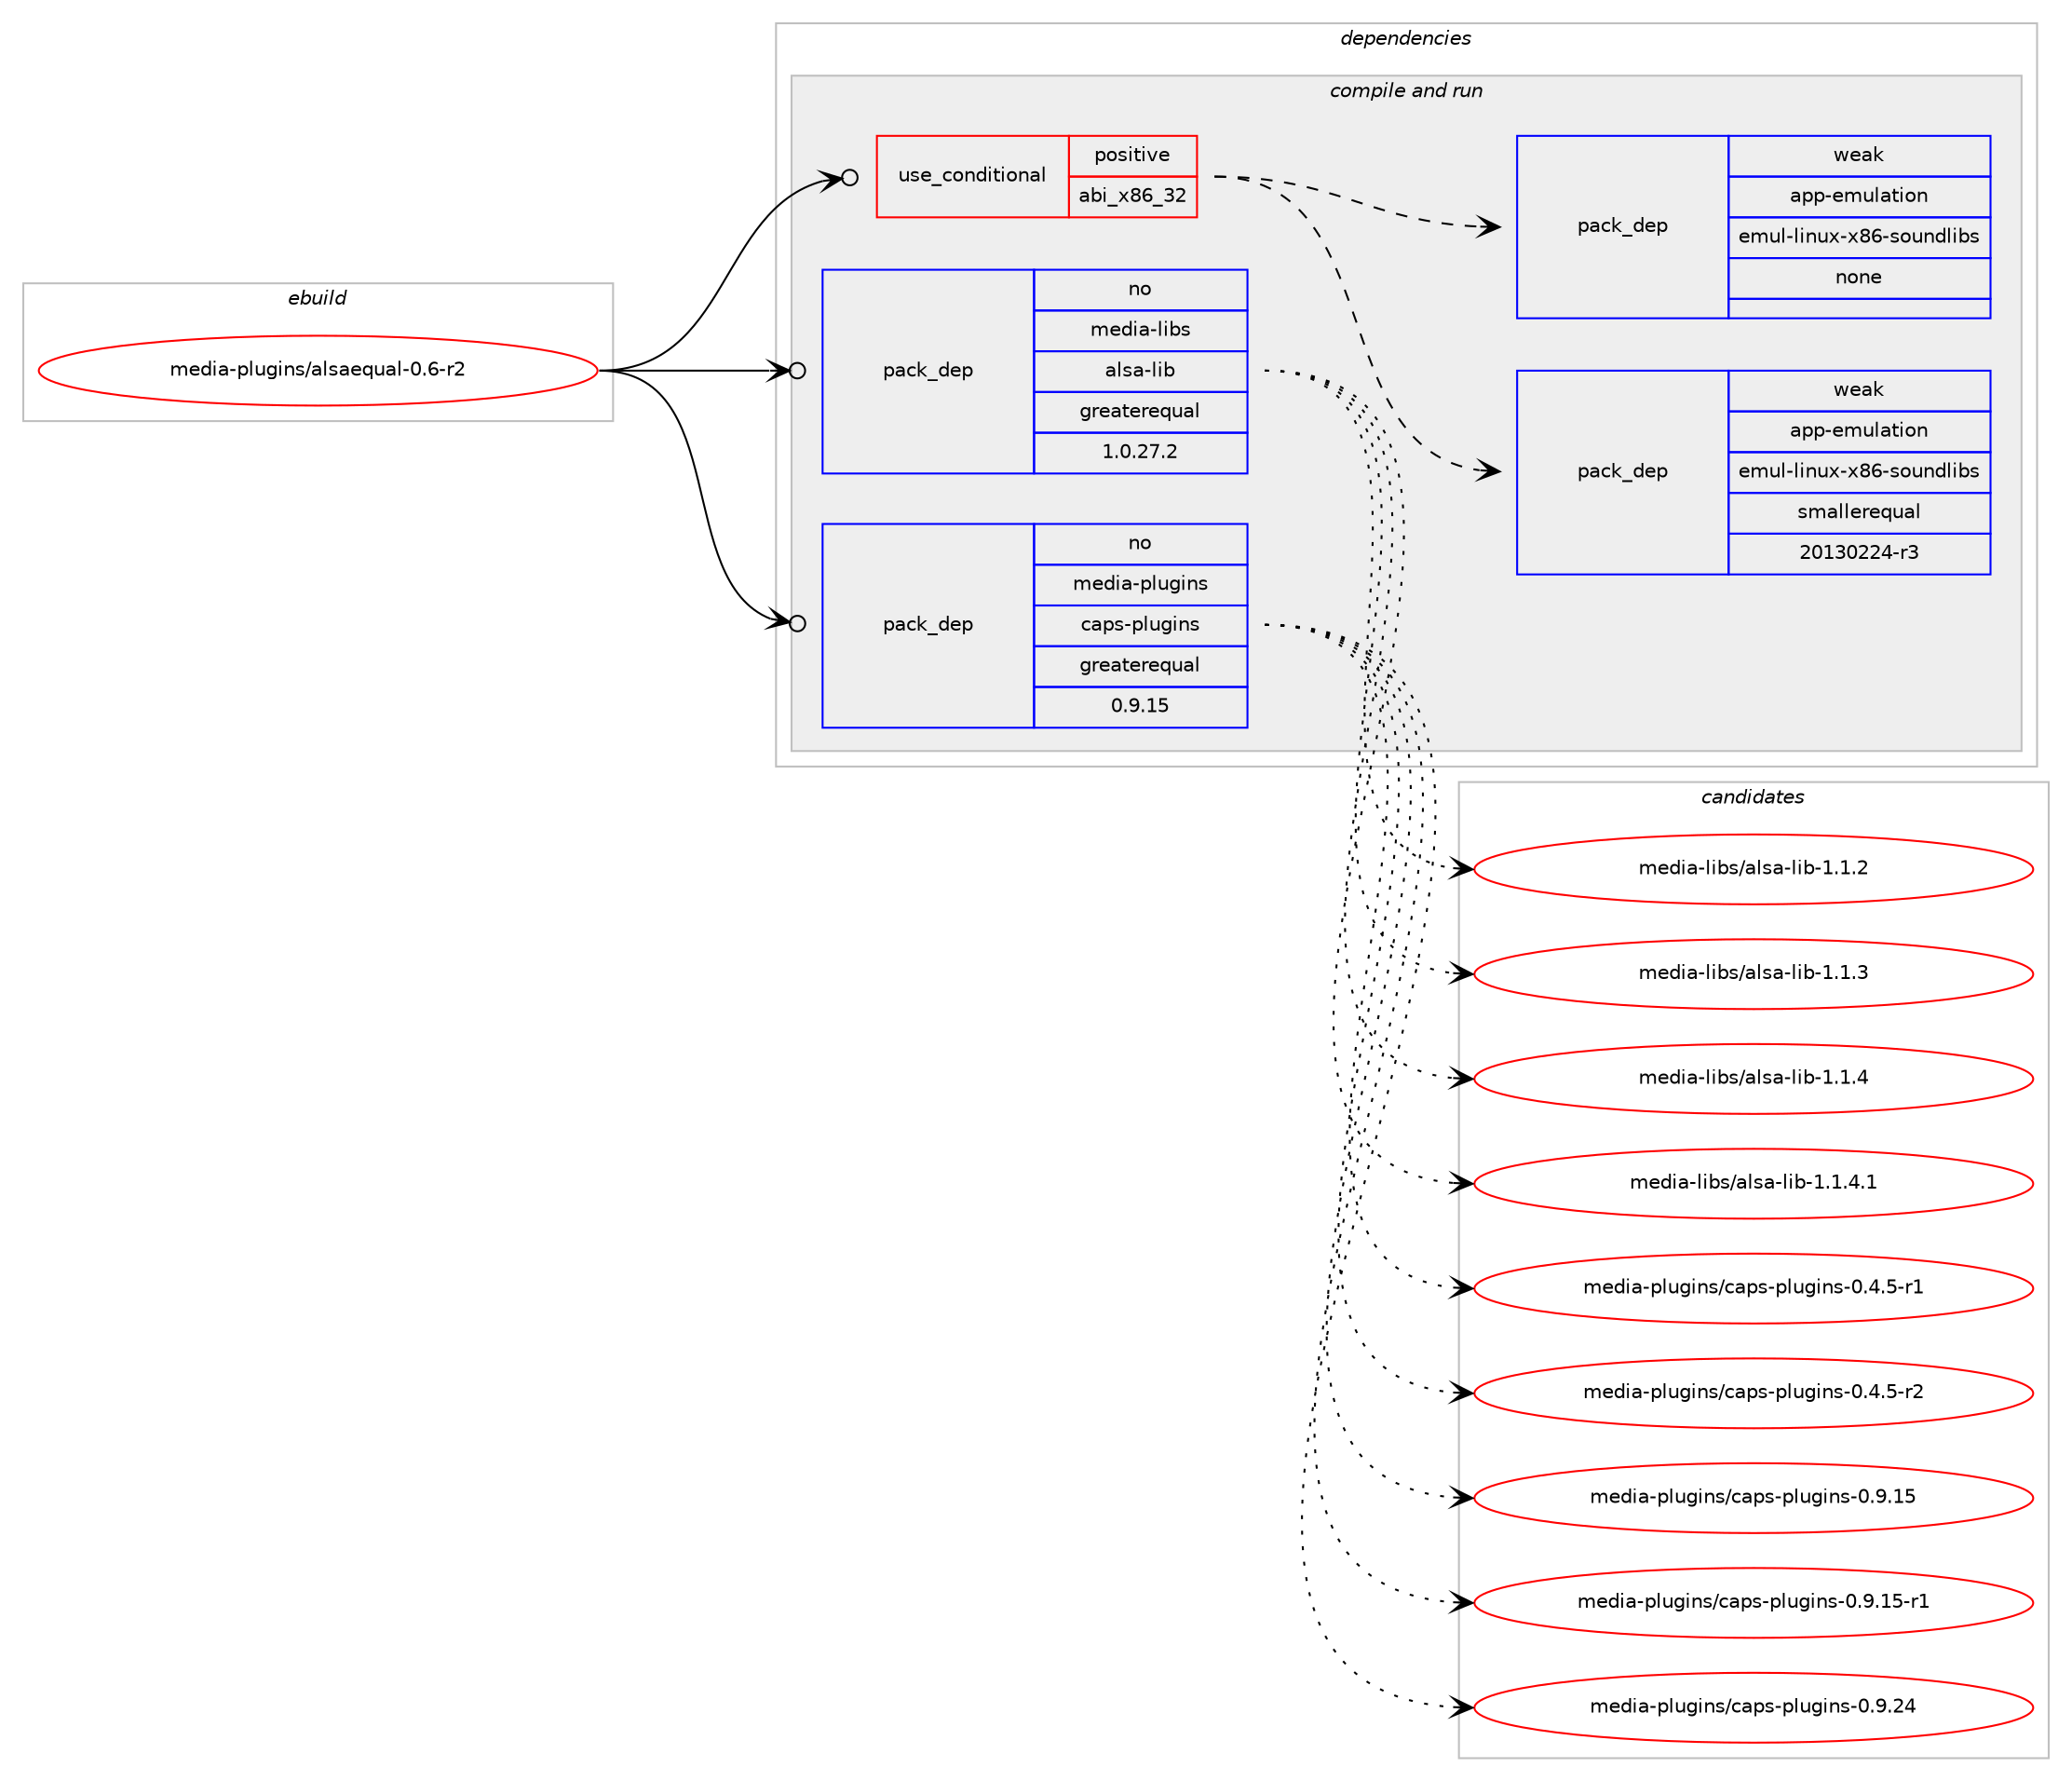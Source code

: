 digraph prolog {

# *************
# Graph options
# *************

newrank=true;
concentrate=true;
compound=true;
graph [rankdir=LR,fontname=Helvetica,fontsize=10,ranksep=1.5];#, ranksep=2.5, nodesep=0.2];
edge  [arrowhead=vee];
node  [fontname=Helvetica,fontsize=10];

# **********
# The ebuild
# **********

subgraph cluster_leftcol {
color=gray;
rank=same;
label=<<i>ebuild</i>>;
id [label="media-plugins/alsaequal-0.6-r2", color=red, width=4, href="../media-plugins/alsaequal-0.6-r2.svg"];
}

# ****************
# The dependencies
# ****************

subgraph cluster_midcol {
color=gray;
label=<<i>dependencies</i>>;
subgraph cluster_compile {
fillcolor="#eeeeee";
style=filled;
label=<<i>compile</i>>;
}
subgraph cluster_compileandrun {
fillcolor="#eeeeee";
style=filled;
label=<<i>compile and run</i>>;
subgraph cond91883 {
dependency371688 [label=<<TABLE BORDER="0" CELLBORDER="1" CELLSPACING="0" CELLPADDING="4"><TR><TD ROWSPAN="3" CELLPADDING="10">use_conditional</TD></TR><TR><TD>positive</TD></TR><TR><TD>abi_x86_32</TD></TR></TABLE>>, shape=none, color=red];
subgraph pack273847 {
dependency371689 [label=<<TABLE BORDER="0" CELLBORDER="1" CELLSPACING="0" CELLPADDING="4" WIDTH="220"><TR><TD ROWSPAN="6" CELLPADDING="30">pack_dep</TD></TR><TR><TD WIDTH="110">weak</TD></TR><TR><TD>app-emulation</TD></TR><TR><TD>emul-linux-x86-soundlibs</TD></TR><TR><TD>smallerequal</TD></TR><TR><TD>20130224-r3</TD></TR></TABLE>>, shape=none, color=blue];
}
dependency371688:e -> dependency371689:w [weight=20,style="dashed",arrowhead="vee"];
subgraph pack273848 {
dependency371690 [label=<<TABLE BORDER="0" CELLBORDER="1" CELLSPACING="0" CELLPADDING="4" WIDTH="220"><TR><TD ROWSPAN="6" CELLPADDING="30">pack_dep</TD></TR><TR><TD WIDTH="110">weak</TD></TR><TR><TD>app-emulation</TD></TR><TR><TD>emul-linux-x86-soundlibs</TD></TR><TR><TD>none</TD></TR><TR><TD></TD></TR></TABLE>>, shape=none, color=blue];
}
dependency371688:e -> dependency371690:w [weight=20,style="dashed",arrowhead="vee"];
}
id:e -> dependency371688:w [weight=20,style="solid",arrowhead="odotvee"];
subgraph pack273849 {
dependency371691 [label=<<TABLE BORDER="0" CELLBORDER="1" CELLSPACING="0" CELLPADDING="4" WIDTH="220"><TR><TD ROWSPAN="6" CELLPADDING="30">pack_dep</TD></TR><TR><TD WIDTH="110">no</TD></TR><TR><TD>media-libs</TD></TR><TR><TD>alsa-lib</TD></TR><TR><TD>greaterequal</TD></TR><TR><TD>1.0.27.2</TD></TR></TABLE>>, shape=none, color=blue];
}
id:e -> dependency371691:w [weight=20,style="solid",arrowhead="odotvee"];
subgraph pack273850 {
dependency371692 [label=<<TABLE BORDER="0" CELLBORDER="1" CELLSPACING="0" CELLPADDING="4" WIDTH="220"><TR><TD ROWSPAN="6" CELLPADDING="30">pack_dep</TD></TR><TR><TD WIDTH="110">no</TD></TR><TR><TD>media-plugins</TD></TR><TR><TD>caps-plugins</TD></TR><TR><TD>greaterequal</TD></TR><TR><TD>0.9.15</TD></TR></TABLE>>, shape=none, color=blue];
}
id:e -> dependency371692:w [weight=20,style="solid",arrowhead="odotvee"];
}
subgraph cluster_run {
fillcolor="#eeeeee";
style=filled;
label=<<i>run</i>>;
}
}

# **************
# The candidates
# **************

subgraph cluster_choices {
rank=same;
color=gray;
label=<<i>candidates</i>>;

subgraph choice273847 {
color=black;
nodesep=1;
}
subgraph choice273848 {
color=black;
nodesep=1;
}
subgraph choice273849 {
color=black;
nodesep=1;
choice1091011001059745108105981154797108115974510810598454946494650 [label="media-libs/alsa-lib-1.1.2", color=red, width=4,href="../media-libs/alsa-lib-1.1.2.svg"];
choice1091011001059745108105981154797108115974510810598454946494651 [label="media-libs/alsa-lib-1.1.3", color=red, width=4,href="../media-libs/alsa-lib-1.1.3.svg"];
choice1091011001059745108105981154797108115974510810598454946494652 [label="media-libs/alsa-lib-1.1.4", color=red, width=4,href="../media-libs/alsa-lib-1.1.4.svg"];
choice10910110010597451081059811547971081159745108105984549464946524649 [label="media-libs/alsa-lib-1.1.4.1", color=red, width=4,href="../media-libs/alsa-lib-1.1.4.1.svg"];
dependency371691:e -> choice1091011001059745108105981154797108115974510810598454946494650:w [style=dotted,weight="100"];
dependency371691:e -> choice1091011001059745108105981154797108115974510810598454946494651:w [style=dotted,weight="100"];
dependency371691:e -> choice1091011001059745108105981154797108115974510810598454946494652:w [style=dotted,weight="100"];
dependency371691:e -> choice10910110010597451081059811547971081159745108105984549464946524649:w [style=dotted,weight="100"];
}
subgraph choice273850 {
color=black;
nodesep=1;
choice1091011001059745112108117103105110115479997112115451121081171031051101154548465246534511449 [label="media-plugins/caps-plugins-0.4.5-r1", color=red, width=4,href="../media-plugins/caps-plugins-0.4.5-r1.svg"];
choice1091011001059745112108117103105110115479997112115451121081171031051101154548465246534511450 [label="media-plugins/caps-plugins-0.4.5-r2", color=red, width=4,href="../media-plugins/caps-plugins-0.4.5-r2.svg"];
choice10910110010597451121081171031051101154799971121154511210811710310511011545484657464953 [label="media-plugins/caps-plugins-0.9.15", color=red, width=4,href="../media-plugins/caps-plugins-0.9.15.svg"];
choice109101100105974511210811710310511011547999711211545112108117103105110115454846574649534511449 [label="media-plugins/caps-plugins-0.9.15-r1", color=red, width=4,href="../media-plugins/caps-plugins-0.9.15-r1.svg"];
choice10910110010597451121081171031051101154799971121154511210811710310511011545484657465052 [label="media-plugins/caps-plugins-0.9.24", color=red, width=4,href="../media-plugins/caps-plugins-0.9.24.svg"];
dependency371692:e -> choice1091011001059745112108117103105110115479997112115451121081171031051101154548465246534511449:w [style=dotted,weight="100"];
dependency371692:e -> choice1091011001059745112108117103105110115479997112115451121081171031051101154548465246534511450:w [style=dotted,weight="100"];
dependency371692:e -> choice10910110010597451121081171031051101154799971121154511210811710310511011545484657464953:w [style=dotted,weight="100"];
dependency371692:e -> choice109101100105974511210811710310511011547999711211545112108117103105110115454846574649534511449:w [style=dotted,weight="100"];
dependency371692:e -> choice10910110010597451121081171031051101154799971121154511210811710310511011545484657465052:w [style=dotted,weight="100"];
}
}

}

